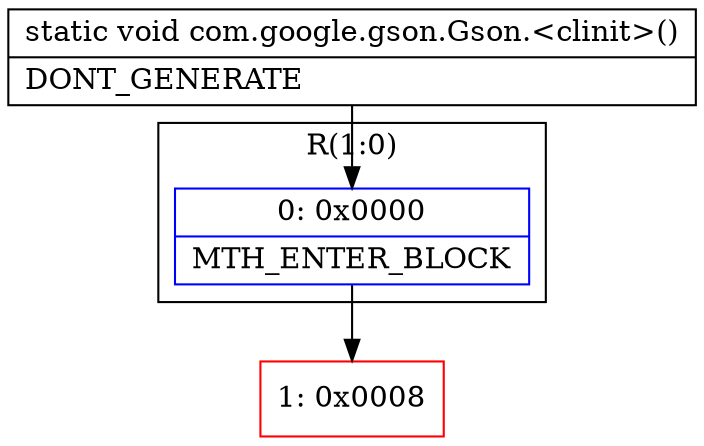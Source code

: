 digraph "CFG forcom.google.gson.Gson.\<clinit\>()V" {
subgraph cluster_Region_974646057 {
label = "R(1:0)";
node [shape=record,color=blue];
Node_0 [shape=record,label="{0\:\ 0x0000|MTH_ENTER_BLOCK\l}"];
}
Node_1 [shape=record,color=red,label="{1\:\ 0x0008}"];
MethodNode[shape=record,label="{static void com.google.gson.Gson.\<clinit\>()  | DONT_GENERATE\l}"];
MethodNode -> Node_0;
Node_0 -> Node_1;
}

